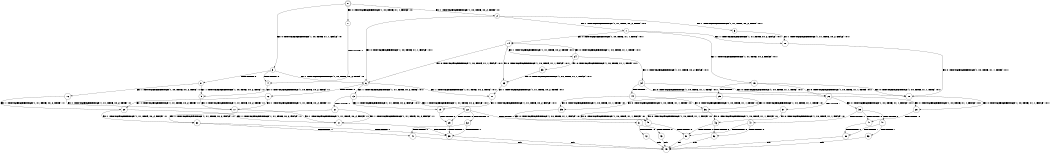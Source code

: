 digraph BCG {
size = "7, 10.5";
center = TRUE;
node [shape = circle];
0 [peripheries = 2];
0 -> 1 [label = "EX !0 !ATOMIC_EXCH_BRANCH (1, +0, TRUE, +1, 1, FALSE) !:0:"];
0 -> 2 [label = "EX !1 !ATOMIC_EXCH_BRANCH (1, +0, TRUE, +0, 2, TRUE) !:0:"];
0 -> 3 [label = "EX !0 !ATOMIC_EXCH_BRANCH (1, +0, TRUE, +1, 1, FALSE) !:0:"];
1 -> 4 [label = "TERMINATE !0"];
2 -> 5 [label = "EX !1 !ATOMIC_EXCH_BRANCH (1, +1, TRUE, +0, 2, TRUE) !:0:1:"];
2 -> 6 [label = "EX !0 !ATOMIC_EXCH_BRANCH (1, +0, TRUE, +1, 1, FALSE) !:0:1:"];
2 -> 7 [label = "EX !1 !ATOMIC_EXCH_BRANCH (1, +1, TRUE, +0, 2, TRUE) !:0:1:"];
3 -> 4 [label = "TERMINATE !0"];
3 -> 8 [label = "TERMINATE !0"];
3 -> 6 [label = "EX !1 !ATOMIC_EXCH_BRANCH (1, +0, TRUE, +0, 2, TRUE) !:0:"];
4 -> 9 [label = "EX !1 !ATOMIC_EXCH_BRANCH (1, +0, TRUE, +0, 2, TRUE) !:1:"];
5 -> 10 [label = "EX !1 !ATOMIC_EXCH_BRANCH (1, +1, TRUE, +0, 2, FALSE) !:0:1:"];
6 -> 11 [label = "EX !1 !ATOMIC_EXCH_BRANCH (1, +1, TRUE, +0, 2, TRUE) !:0:1:"];
6 -> 12 [label = "TERMINATE !0"];
6 -> 13 [label = "EX !1 !ATOMIC_EXCH_BRANCH (1, +1, TRUE, +0, 2, TRUE) !:0:1:"];
7 -> 10 [label = "EX !1 !ATOMIC_EXCH_BRANCH (1, +1, TRUE, +0, 2, FALSE) !:0:1:"];
7 -> 14 [label = "EX !0 !ATOMIC_EXCH_BRANCH (1, +0, TRUE, +1, 1, TRUE) !:0:1:"];
7 -> 15 [label = "EX !1 !ATOMIC_EXCH_BRANCH (1, +1, TRUE, +0, 2, FALSE) !:0:1:"];
8 -> 9 [label = "EX !1 !ATOMIC_EXCH_BRANCH (1, +0, TRUE, +0, 2, TRUE) !:1:"];
8 -> 16 [label = "EX !1 !ATOMIC_EXCH_BRANCH (1, +0, TRUE, +0, 2, TRUE) !:1:"];
9 -> 17 [label = "EX !1 !ATOMIC_EXCH_BRANCH (1, +1, TRUE, +0, 2, TRUE) !:1:"];
10 -> 18 [label = "EX !0 !ATOMIC_EXCH_BRANCH (1, +0, TRUE, +1, 1, TRUE) !:0:1:"];
11 -> 19 [label = "EX !1 !ATOMIC_EXCH_BRANCH (1, +1, TRUE, +0, 2, FALSE) !:0:1:"];
12 -> 17 [label = "EX !1 !ATOMIC_EXCH_BRANCH (1, +1, TRUE, +0, 2, TRUE) !:1:"];
12 -> 20 [label = "EX !1 !ATOMIC_EXCH_BRANCH (1, +1, TRUE, +0, 2, TRUE) !:1:"];
13 -> 19 [label = "EX !1 !ATOMIC_EXCH_BRANCH (1, +1, TRUE, +0, 2, FALSE) !:0:1:"];
13 -> 21 [label = "TERMINATE !0"];
13 -> 22 [label = "EX !1 !ATOMIC_EXCH_BRANCH (1, +1, TRUE, +0, 2, FALSE) !:0:1:"];
14 -> 23 [label = "EX !0 !ATOMIC_EXCH_BRANCH (1, +0, TRUE, +1, 1, FALSE) !:0:1:"];
14 -> 24 [label = "EX !1 !ATOMIC_EXCH_BRANCH (1, +1, TRUE, +0, 2, TRUE) !:0:1:"];
14 -> 6 [label = "EX !0 !ATOMIC_EXCH_BRANCH (1, +0, TRUE, +1, 1, FALSE) !:0:1:"];
15 -> 18 [label = "EX !0 !ATOMIC_EXCH_BRANCH (1, +0, TRUE, +1, 1, TRUE) !:0:1:"];
15 -> 25 [label = "TERMINATE !1"];
15 -> 26 [label = "EX !0 !ATOMIC_EXCH_BRANCH (1, +0, TRUE, +1, 1, TRUE) !:0:1:"];
16 -> 17 [label = "EX !1 !ATOMIC_EXCH_BRANCH (1, +1, TRUE, +0, 2, TRUE) !:1:"];
16 -> 20 [label = "EX !1 !ATOMIC_EXCH_BRANCH (1, +1, TRUE, +0, 2, TRUE) !:1:"];
17 -> 27 [label = "EX !1 !ATOMIC_EXCH_BRANCH (1, +1, TRUE, +0, 2, FALSE) !:1:"];
18 -> 28 [label = "EX !0 !ATOMIC_EXCH_BRANCH (1, +0, TRUE, +1, 1, FALSE) !:0:1:"];
19 -> 29 [label = "TERMINATE !0"];
20 -> 27 [label = "EX !1 !ATOMIC_EXCH_BRANCH (1, +1, TRUE, +0, 2, FALSE) !:1:"];
20 -> 30 [label = "EX !1 !ATOMIC_EXCH_BRANCH (1, +1, TRUE, +0, 2, FALSE) !:1:"];
21 -> 27 [label = "EX !1 !ATOMIC_EXCH_BRANCH (1, +1, TRUE, +0, 2, FALSE) !:1:"];
21 -> 30 [label = "EX !1 !ATOMIC_EXCH_BRANCH (1, +1, TRUE, +0, 2, FALSE) !:1:"];
22 -> 29 [label = "TERMINATE !0"];
22 -> 31 [label = "TERMINATE !1"];
22 -> 32 [label = "TERMINATE !0"];
23 -> 11 [label = "EX !1 !ATOMIC_EXCH_BRANCH (1, +1, TRUE, +0, 2, TRUE) !:0:1:"];
24 -> 33 [label = "EX !0 !ATOMIC_EXCH_BRANCH (1, +0, TRUE, +1, 1, TRUE) !:0:1:"];
24 -> 34 [label = "EX !1 !ATOMIC_EXCH_BRANCH (1, +1, TRUE, +0, 2, FALSE) !:0:1:"];
24 -> 14 [label = "EX !0 !ATOMIC_EXCH_BRANCH (1, +0, TRUE, +1, 1, TRUE) !:0:1:"];
25 -> 35 [label = "EX !0 !ATOMIC_EXCH_BRANCH (1, +0, TRUE, +1, 1, TRUE) !:0:"];
25 -> 36 [label = "EX !0 !ATOMIC_EXCH_BRANCH (1, +0, TRUE, +1, 1, TRUE) !:0:"];
26 -> 28 [label = "EX !0 !ATOMIC_EXCH_BRANCH (1, +0, TRUE, +1, 1, FALSE) !:0:1:"];
26 -> 37 [label = "TERMINATE !1"];
26 -> 38 [label = "EX !0 !ATOMIC_EXCH_BRANCH (1, +0, TRUE, +1, 1, FALSE) !:0:1:"];
27 -> 39 [label = "TERMINATE !1"];
28 -> 40 [label = "TERMINATE !0"];
29 -> 39 [label = "TERMINATE !1"];
30 -> 39 [label = "TERMINATE !1"];
30 -> 41 [label = "TERMINATE !1"];
31 -> 42 [label = "TERMINATE !0"];
31 -> 43 [label = "TERMINATE !0"];
32 -> 39 [label = "TERMINATE !1"];
32 -> 41 [label = "TERMINATE !1"];
33 -> 23 [label = "EX !0 !ATOMIC_EXCH_BRANCH (1, +0, TRUE, +1, 1, FALSE) !:0:1:"];
34 -> 18 [label = "EX !0 !ATOMIC_EXCH_BRANCH (1, +0, TRUE, +1, 1, TRUE) !:0:1:"];
34 -> 44 [label = "TERMINATE !1"];
34 -> 26 [label = "EX !0 !ATOMIC_EXCH_BRANCH (1, +0, TRUE, +1, 1, TRUE) !:0:1:"];
35 -> 45 [label = "EX !0 !ATOMIC_EXCH_BRANCH (1, +0, TRUE, +1, 1, FALSE) !:0:"];
36 -> 45 [label = "EX !0 !ATOMIC_EXCH_BRANCH (1, +0, TRUE, +1, 1, FALSE) !:0:"];
36 -> 46 [label = "EX !0 !ATOMIC_EXCH_BRANCH (1, +0, TRUE, +1, 1, FALSE) !:0:"];
37 -> 45 [label = "EX !0 !ATOMIC_EXCH_BRANCH (1, +0, TRUE, +1, 1, FALSE) !:0:"];
37 -> 46 [label = "EX !0 !ATOMIC_EXCH_BRANCH (1, +0, TRUE, +1, 1, FALSE) !:0:"];
38 -> 40 [label = "TERMINATE !0"];
38 -> 47 [label = "TERMINATE !1"];
38 -> 48 [label = "TERMINATE !0"];
39 -> 49 [label = "exit"];
40 -> 50 [label = "TERMINATE !1"];
41 -> 49 [label = "exit"];
42 -> 49 [label = "exit"];
43 -> 49 [label = "exit"];
44 -> 35 [label = "EX !0 !ATOMIC_EXCH_BRANCH (1, +0, TRUE, +1, 1, TRUE) !:0:"];
44 -> 36 [label = "EX !0 !ATOMIC_EXCH_BRANCH (1, +0, TRUE, +1, 1, TRUE) !:0:"];
45 -> 51 [label = "TERMINATE !0"];
46 -> 51 [label = "TERMINATE !0"];
46 -> 52 [label = "TERMINATE !0"];
47 -> 51 [label = "TERMINATE !0"];
47 -> 52 [label = "TERMINATE !0"];
48 -> 50 [label = "TERMINATE !1"];
48 -> 53 [label = "TERMINATE !1"];
50 -> 49 [label = "exit"];
51 -> 49 [label = "exit"];
52 -> 49 [label = "exit"];
53 -> 49 [label = "exit"];
}
